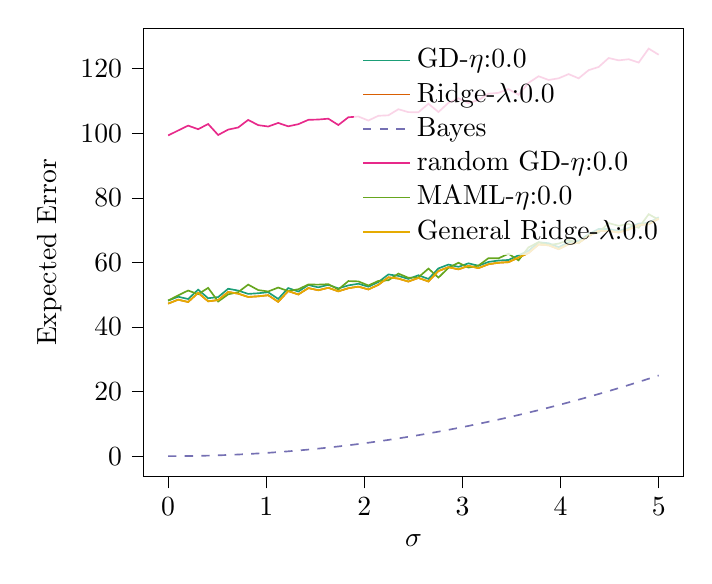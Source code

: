 % This file was created with tikzplotlib v0.10.1.
\begin{tikzpicture}

\definecolor{chocolate217952}{RGB}{217,95,2}
\definecolor{darkcyan27158119}{RGB}{27,158,119}
\definecolor{darkgray176}{RGB}{176,176,176}
\definecolor{deeppink23141138}{RGB}{231,41,138}
\definecolor{lightslategray117112179}{RGB}{117,112,179}
\definecolor{olivedrab10216630}{RGB}{102,166,30}
\definecolor{orange2301712}{RGB}{230,171,2}

\begin{axis}[
legend cell align={left},
legend style={fill opacity=0.8, draw opacity=1, text opacity=1, draw=none},
tick align=outside,
tick pos=left,
x grid style={darkgray176},
xlabel={\(\displaystyle \sigma\)},
xmin=-0.25, xmax=5.25,
xtick style={color=black},
y grid style={darkgray176},
ylabel={Expected Error},
ymin=-6.312, ymax=132.549,
ytick style={color=black}
]
\addplot [semithick, darkcyan27158119]
table {%
0 48.174
0.102 49.385
0.204 48.675
0.306 51.583
0.408 48.915
0.51 49.277
0.612 51.85
0.714 51.29
0.816 50.253
0.918 50.463
1.02 50.771
1.122 48.707
1.224 52.068
1.327 50.985
1.429 53.015
1.531 52.281
1.633 53.056
1.735 51.955
1.837 52.89
1.939 53.405
2.041 52.482
2.143 53.929
2.245 56.291
2.347 55.836
2.449 54.898
2.551 56.034
2.653 54.896
2.755 58.156
2.857 59.344
2.959 58.635
3.061 59.726
3.163 58.976
3.265 60.158
3.367 60.596
3.469 60.769
3.571 62.218
3.673 63.607
3.776 66.262
3.878 65.954
3.98 64.727
4.082 66.283
4.184 66.675
4.286 68.75
4.388 70.38
4.49 70.33
4.592 69.799
4.694 70.681
4.796 72.038
4.898 72.281
5 74.016
};
\addlegendentry{GD-$\eta$:0.0}
\addplot [semithick, chocolate217952]
table {%
0 47.246
0.102 48.468
0.204 47.752
0.306 50.591
0.408 47.967
0.51 48.348
0.612 50.85
0.714 50.336
0.816 49.319
0.918 49.511
1.02 49.845
1.122 47.807
1.224 51.138
1.327 50.085
1.429 52.059
1.531 51.393
1.633 52.154
1.735 51.047
1.837 52.023
1.939 52.518
2.041 51.639
2.143 53.078
2.245 55.399
2.347 54.997
2.449 54.083
2.551 55.211
2.653 54.114
2.755 57.338
2.857 58.538
2.959 57.862
3.061 58.931
3.163 58.25
3.265 59.444
3.367 59.914
3.469 60.09
3.571 61.524
3.673 62.912
3.776 65.56
3.878 65.31
3.98 64.126
4.082 65.643
4.184 66.097
4.286 68.179
4.388 69.785
4.49 69.769
4.592 69.289
4.694 70.194
4.796 71.568
4.898 71.871
5 73.575
};
\addlegendentry{Ridge-$\lambda$:0.0}
\addplot [semithick, lightslategray117112179, dashed]
table {%
0 0
0.102 0.01
0.204 0.042
0.306 0.094
0.408 0.167
0.51 0.26
0.612 0.375
0.714 0.51
0.816 0.666
0.918 0.843
1.02 1.041
1.122 1.26
1.224 1.499
1.327 1.759
1.429 2.04
1.531 2.342
1.633 2.665
1.735 3.009
1.837 3.373
1.939 3.758
2.041 4.164
2.143 4.591
2.245 5.038
2.347 5.507
2.449 5.996
2.551 6.506
2.653 7.037
2.755 7.589
2.857 8.161
2.959 8.755
3.061 9.369
3.163 10.004
3.265 10.66
3.367 11.337
3.469 12.034
3.571 12.752
3.673 13.491
3.776 14.251
3.878 15.032
3.98 15.834
4.082 16.656
4.184 17.499
4.286 18.363
4.388 19.248
4.49 20.154
4.592 21.08
4.694 22.028
4.796 22.996
4.898 23.985
5 24.995
};
\addlegendentry{Bayes}
\addplot [semithick, deeppink23141138]
table {%
0 99.327
0.102 100.87
0.204 102.381
0.306 101.272
0.408 102.875
0.51 99.479
0.612 101.15
0.714 101.802
0.816 104.148
0.918 102.531
1.02 102.104
1.122 103.213
1.224 102.162
1.327 102.829
1.429 104.173
1.531 104.271
1.633 104.526
1.735 102.567
1.837 104.969
1.939 105.198
2.041 103.953
2.143 105.426
2.245 105.574
2.347 107.46
2.449 106.551
2.551 106.53
2.653 109.15
2.755 106.6
2.857 109.435
2.959 110.854
3.061 109.374
3.163 110.269
3.265 112.263
3.367 112.537
3.469 113.697
3.571 111.924
3.673 115.621
3.776 117.675
3.878 116.517
3.98 117.035
4.082 118.339
4.184 117.019
4.286 119.564
4.388 120.544
4.49 123.32
4.592 122.595
4.694 122.937
4.796 121.905
4.898 126.237
5 124.331
};
\addlegendentry{random GD-$\eta$:0.0}
\addplot [semithick, olivedrab10216630]
table {%
0 48.183
0.102 49.806
0.204 51.305
0.306 50.166
0.408 52.123
0.51 47.898
0.612 50.118
0.714 50.798
0.816 53.137
0.918 51.446
1.02 51.004
1.122 52.225
1.224 51.13
1.327 51.695
1.429 53.17
1.531 53.133
1.633 53.264
1.735 51.636
1.837 54.233
1.939 54.135
2.041 52.868
2.143 54.288
2.245 54.487
2.347 56.55
2.449 55.249
2.551 55.388
2.653 58.099
2.755 55.306
2.857 58.328
2.959 59.91
3.061 58.41
3.163 59.025
3.265 61.324
3.367 61.281
3.469 62.7
3.571 60.645
3.673 64.676
3.776 66.271
3.878 65.383
3.98 65.828
4.082 66.978
4.184 65.963
4.286 68.518
4.388 69.302
4.49 72.192
4.592 71.339
4.694 71.911
4.796 70.728
4.898 74.94
5 73.245
};
\addlegendentry{MAML-$\eta$:0.0}
\addplot [semithick, orange2301712]
table {%
0 47.246
0.102 48.468
0.204 47.752
0.306 50.591
0.408 47.967
0.51 48.348
0.612 50.85
0.714 50.336
0.816 49.319
0.918 49.511
1.02 49.845
1.122 47.807
1.224 51.138
1.327 50.085
1.429 52.059
1.531 51.393
1.633 52.154
1.735 51.047
1.837 52.023
1.939 52.518
2.041 51.639
2.143 53.078
2.245 55.399
2.347 54.997
2.449 54.083
2.551 55.211
2.653 54.114
2.755 57.338
2.857 58.538
2.959 57.862
3.061 58.931
3.163 58.25
3.265 59.444
3.367 59.914
3.469 60.09
3.571 61.524
3.673 62.912
3.776 65.56
3.878 65.31
3.98 64.126
4.082 65.643
4.184 66.097
4.286 68.179
4.388 69.785
4.49 69.769
4.592 69.289
4.694 70.194
4.796 71.568
4.898 71.871
5 73.575
};
\addlegendentry{General Ridge-$\lambda$:0.0}
\end{axis}

\end{tikzpicture}
